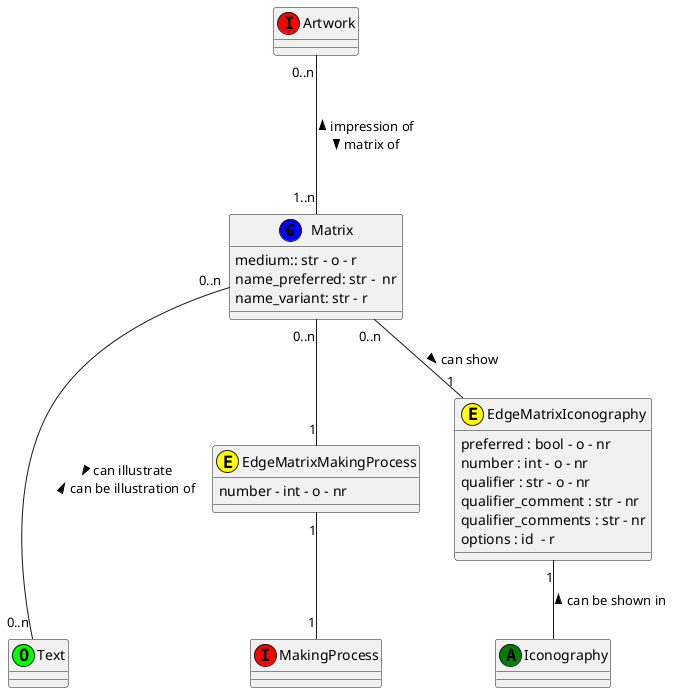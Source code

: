 @startuml Matrix

class Matrix <<(G,blue)>>
Matrix : medium:: str - o - r
Matrix : name_preferred: str -  nr 
Matrix : name_variant: str - r

class Artwork <<(I,red)>>

class MakingProcess <<(I,red)>>

class Text <<(O,lime)>>

class Iconography <<(A,green)>>

class EdgeMatrixMakingProcess <<(E,yellow)>>
EdgeMatrixMakingProcess : number - int - o - nr

class EdgeMatrixIconography <<(E,yellow)>>
EdgeMatrixIconography : preferred : bool - o - nr
EdgeMatrixIconography : number : int - o - nr
EdgeMatrixIconography : qualifier : str - o - nr
EdgeMatrixIconography : qualifier_comment : str - nr
EdgeMatrixIconography : qualifier_comments : str - nr
EdgeMatrixIconography : options : id  - r



Matrix "0..n" -- "1" EdgeMatrixMakingProcess
EdgeMatrixMakingProcess "1" -- "1" MakingProcess

Artwork "0..n" --- "1..n" Matrix : < impression of \n matrix of >

Matrix "0..n" --- "0..n" Text : > can illustrate \n can be illustration of <

Matrix "0..n" -- "1" EdgeMatrixIconography : can show >
EdgeMatrixIconography "1" -- Iconography : can be shown in <



@enduml 

